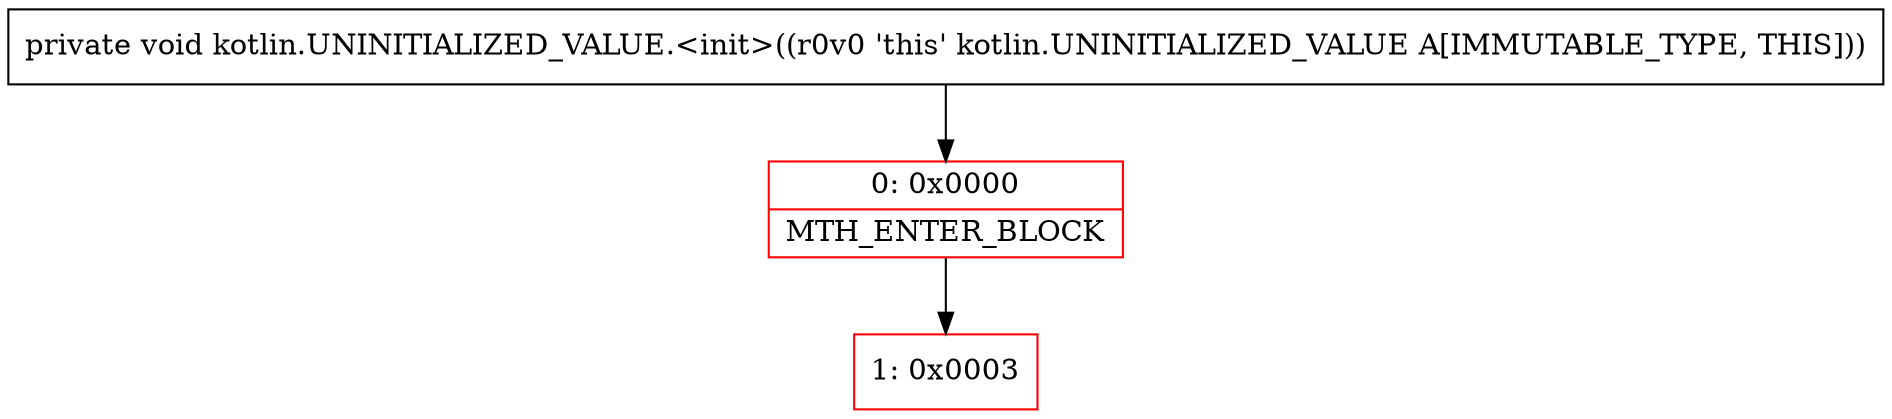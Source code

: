 digraph "CFG forkotlin.UNINITIALIZED_VALUE.\<init\>()V" {
subgraph cluster_Region_2033078690 {
label = "R(0)";
node [shape=record,color=blue];
}
Node_0 [shape=record,color=red,label="{0\:\ 0x0000|MTH_ENTER_BLOCK\l}"];
Node_1 [shape=record,color=red,label="{1\:\ 0x0003}"];
MethodNode[shape=record,label="{private void kotlin.UNINITIALIZED_VALUE.\<init\>((r0v0 'this' kotlin.UNINITIALIZED_VALUE A[IMMUTABLE_TYPE, THIS])) }"];
MethodNode -> Node_0;
Node_0 -> Node_1;
}

